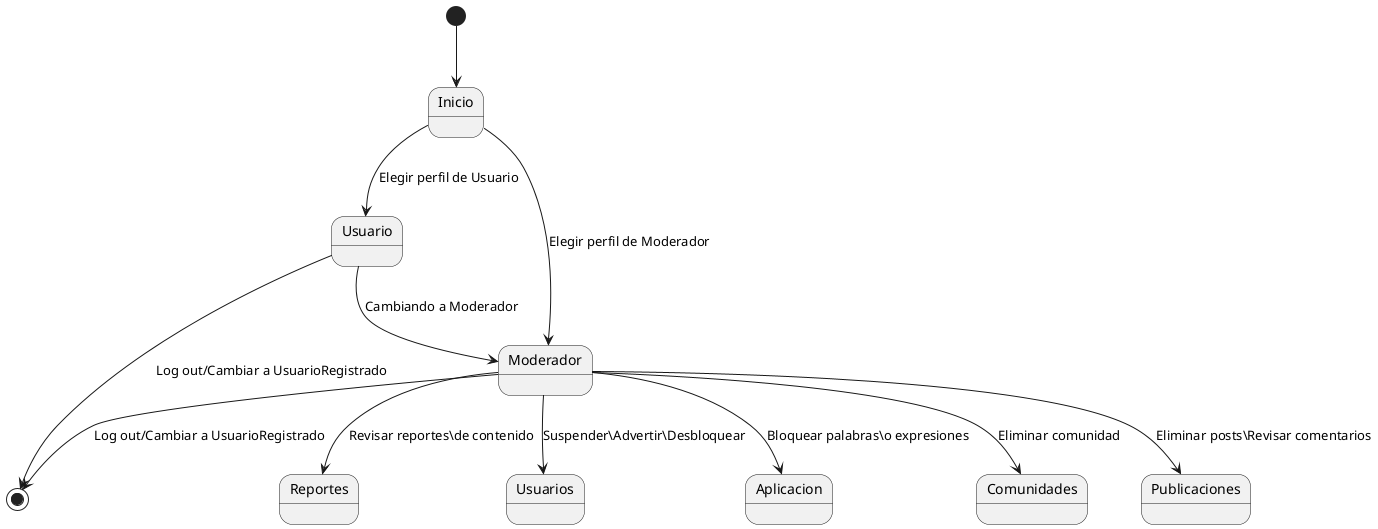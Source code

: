 @startuml
[*] --> Inicio
Inicio --> Usuario : Elegir perfil de Usuario
Inicio --> Moderador : Elegir perfil de Moderador

Usuario --> Moderador : Cambiando a Moderador

Moderador --> Publicaciones : Eliminar posts\\Revisar comentarios
Moderador --> Reportes : Revisar reportes\\de contenido
Moderador --> Usuarios : Suspender\\Advertir\\Desbloquear
Moderador --> Aplicacion : Bloquear palabras\\o expresiones
Moderador --> Comunidades : Eliminar comunidad

Usuario --> [*] : Log out/Cambiar a UsuarioRegistrado
Moderador --> [*] : Log out/Cambiar a UsuarioRegistrado
@enduml